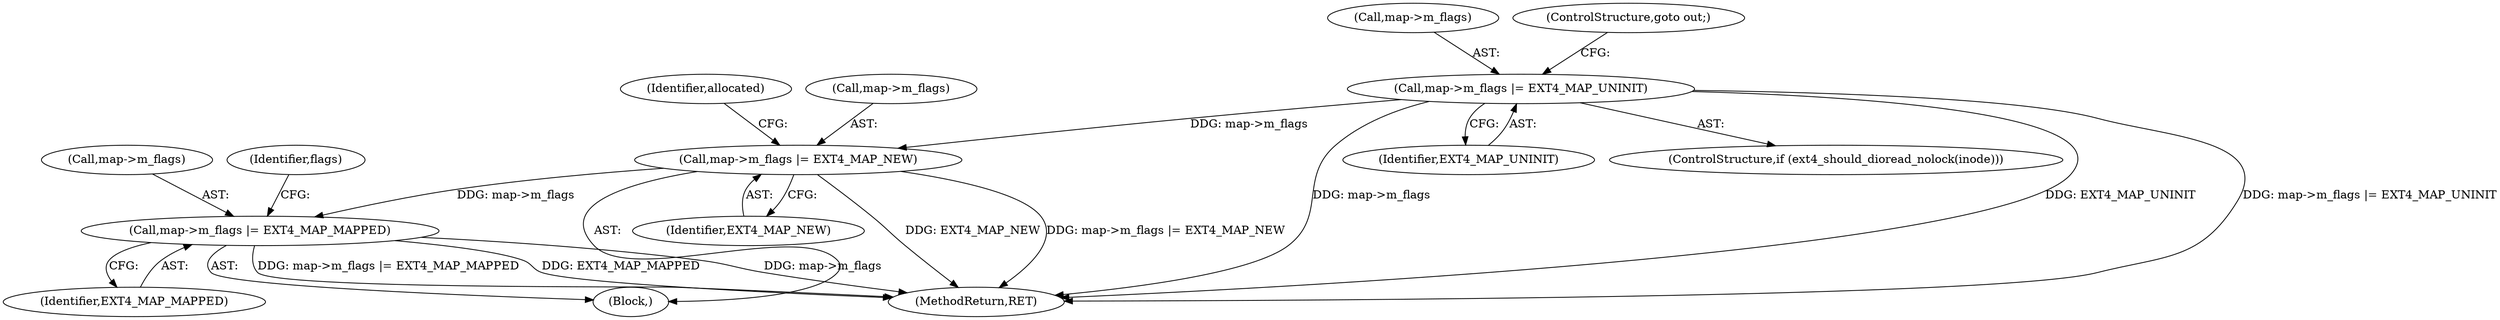 digraph "0_linux_dee1f973ca341c266229faa5a1a5bb268bed3531_0@pointer" {
"1000276" [label="(Call,map->m_flags |= EXT4_MAP_NEW)"];
"1000185" [label="(Call,map->m_flags |= EXT4_MAP_UNINIT)"];
"1000332" [label="(Call,map->m_flags |= EXT4_MAP_MAPPED)"];
"1000280" [label="(Identifier,EXT4_MAP_NEW)"];
"1000399" [label="(MethodReturn,RET)"];
"1000340" [label="(Identifier,flags)"];
"1000189" [label="(Identifier,EXT4_MAP_UNINIT)"];
"1000333" [label="(Call,map->m_flags)"];
"1000182" [label="(ControlStructure,if (ext4_should_dioread_nolock(inode)))"];
"1000186" [label="(Call,map->m_flags)"];
"1000283" [label="(Identifier,allocated)"];
"1000276" [label="(Call,map->m_flags |= EXT4_MAP_NEW)"];
"1000332" [label="(Call,map->m_flags |= EXT4_MAP_MAPPED)"];
"1000190" [label="(ControlStructure,goto out;)"];
"1000336" [label="(Identifier,EXT4_MAP_MAPPED)"];
"1000277" [label="(Call,map->m_flags)"];
"1000185" [label="(Call,map->m_flags |= EXT4_MAP_UNINIT)"];
"1000118" [label="(Block,)"];
"1000276" -> "1000118"  [label="AST: "];
"1000276" -> "1000280"  [label="CFG: "];
"1000277" -> "1000276"  [label="AST: "];
"1000280" -> "1000276"  [label="AST: "];
"1000283" -> "1000276"  [label="CFG: "];
"1000276" -> "1000399"  [label="DDG: EXT4_MAP_NEW"];
"1000276" -> "1000399"  [label="DDG: map->m_flags |= EXT4_MAP_NEW"];
"1000185" -> "1000276"  [label="DDG: map->m_flags"];
"1000276" -> "1000332"  [label="DDG: map->m_flags"];
"1000185" -> "1000182"  [label="AST: "];
"1000185" -> "1000189"  [label="CFG: "];
"1000186" -> "1000185"  [label="AST: "];
"1000189" -> "1000185"  [label="AST: "];
"1000190" -> "1000185"  [label="CFG: "];
"1000185" -> "1000399"  [label="DDG: map->m_flags |= EXT4_MAP_UNINIT"];
"1000185" -> "1000399"  [label="DDG: map->m_flags"];
"1000185" -> "1000399"  [label="DDG: EXT4_MAP_UNINIT"];
"1000332" -> "1000118"  [label="AST: "];
"1000332" -> "1000336"  [label="CFG: "];
"1000333" -> "1000332"  [label="AST: "];
"1000336" -> "1000332"  [label="AST: "];
"1000340" -> "1000332"  [label="CFG: "];
"1000332" -> "1000399"  [label="DDG: EXT4_MAP_MAPPED"];
"1000332" -> "1000399"  [label="DDG: map->m_flags"];
"1000332" -> "1000399"  [label="DDG: map->m_flags |= EXT4_MAP_MAPPED"];
}
